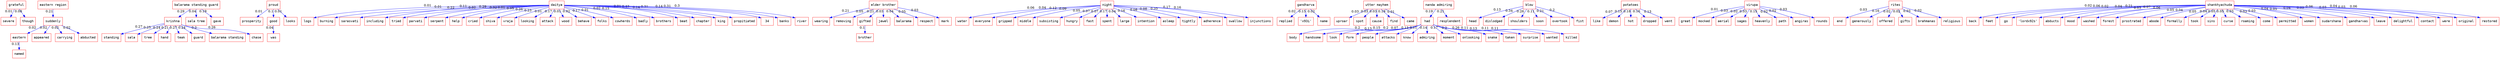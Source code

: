 strict digraph  {
	grateful	 [color=red,
		fontname=courier,
		shape=box];
	severe	 [color=red,
		fontname=courier,
		shape=box];
	grateful -> severe	 [color=blue,
		xlabel=0.01];
	though	 [color=red,
		fontname=courier,
		shape=box];
	grateful -> though	 [color=blue,
		xlabel=0.08];
	"eastern region"	 [color=red,
		fontname=courier,
		shape=box];
	suddenly	 [color=red,
		fontname=courier,
		shape=box];
	"eastern region" -> suddenly	 [color=blue,
		xlabel=0.21];
	eastern	 [color=red,
		fontname=courier,
		shape=box];
	suddenly -> eastern	 [color=blue,
		xlabel=0.02];
	appeared	 [color=red,
		fontname=courier,
		shape=box];
	suddenly -> appeared	 [color=blue,
		xlabel=0.02];
	carrying	 [color=red,
		fontname=courier,
		shape=box];
	suddenly -> carrying	 [color=blue,
		xlabel=0.02];
	abducted	 [color=red,
		fontname=courier,
		shape=box];
	suddenly -> abducted	 [color=blue,
		xlabel=0.02];
	named	 [color=red,
		fontname=courier,
		shape=box];
	eastern -> named	 [color=blue,
		xlabel=0.13];
	"balarama standing guard"	 [color=red,
		fontname=courier,
		shape=box];
	krishna	 [color=red,
		fontname=courier,
		shape=box];
	"balarama standing guard" -> krishna	 [color=blue,
		xlabel=0.29];
	"sala tree"	 [color=red,
		fontname=courier,
		shape=box];
	"balarama standing guard" -> "sala tree"	 [color=blue,
		xlabel=0.04];
	gave	 [color=red,
		fontname=courier,
		shape=box];
	"balarama standing guard" -> gave	 [color=blue,
		xlabel=0.19];
	standing	 [color=red,
		fontname=courier,
		shape=box];
	krishna -> standing	 [color=blue,
		xlabel=0.27];
	sala	 [color=red,
		fontname=courier,
		shape=box];
	krishna -> sala	 [color=blue,
		xlabel=0.25];
	tree	 [color=red,
		fontname=courier,
		shape=box];
	krishna -> tree	 [color=blue,
		xlabel=0.24];
	hand	 [color=red,
		fontname=courier,
		shape=box];
	krishna -> hand	 [color=blue,
		xlabel=0.21];
	teak	 [color=red,
		fontname=courier,
		shape=box];
	krishna -> teak	 [color=blue,
		xlabel=0.27];
	guard	 [color=red,
		fontname=courier,
		shape=box];
	krishna -> guard	 [color=blue,
		xlabel=0.24];
	"balarama standing"	 [color=red,
		fontname=courier,
		shape=box];
	krishna -> "balarama standing"	 [color=blue,
		xlabel=0.2];
	chase	 [color=red,
		fontname=courier,
		shape=box];
	krishna -> chase	 [color=blue,
		xlabel=0.26];
	proud	 [color=red,
		fontname=courier,
		shape=box];
	prosperity	 [color=red,
		fontname=courier,
		shape=box];
	proud -> prosperity	 [color=blue,
		xlabel=0.01];
	good	 [color=red,
		fontname=courier,
		shape=box];
	proud -> good	 [color=blue,
		xlabel=0.1];
	looks	 [color=red,
		fontname=courier,
		shape=box];
	proud -> looks	 [color=blue,
		xlabel=0.01];
	was	 [color=red,
		fontname=courier,
		shape=box];
	good -> was	 [color=blue,
		xlabel=0.04];
	daitya	 [color=red,
		fontname=courier,
		shape=box];
	logs	 [color=red,
		fontname=courier,
		shape=box];
	daitya -> logs	 [color=blue,
		xlabel=0.01];
	burning	 [color=red,
		fontname=courier,
		shape=box];
	daitya -> burning	 [color=blue,
		xlabel=0.01];
	sarasvati	 [color=red,
		fontname=courier,
		shape=box];
	daitya -> sarasvati	 [color=blue,
		xlabel=0.22];
	including	 [color=red,
		fontname=courier,
		shape=box];
	daitya -> including	 [color=blue,
		xlabel=0.11];
	tried	 [color=red,
		fontname=courier,
		shape=box];
	daitya -> tried	 [color=blue,
		xlabel=0.02];
	parvati	 [color=red,
		fontname=courier,
		shape=box];
	daitya -> parvati	 [color=blue,
		xlabel=0.29];
	serpent	 [color=red,
		fontname=courier,
		shape=box];
	daitya -> serpent	 [color=blue,
		xlabel=0.32];
	help	 [color=red,
		fontname=courier,
		shape=box];
	daitya -> help	 [color=blue,
		xlabel=0.01];
	cried	 [color=red,
		fontname=courier,
		shape=box];
	daitya -> cried	 [color=blue,
		xlabel=0.05];
	shiva	 [color=red,
		fontname=courier,
		shape=box];
	daitya -> shiva	 [color=blue,
		xlabel=0.26];
	vraja	 [color=red,
		fontname=courier,
		shape=box];
	daitya -> vraja	 [color=blue,
		xlabel=0.23];
	looking	 [color=red,
		fontname=courier,
		shape=box];
	daitya -> looking	 [color=blue,
		xlabel=0.01];
	attack	 [color=red,
		fontname=courier,
		shape=box];
	daitya -> attack	 [color=blue,
		xlabel=0.17];
	wood	 [color=red,
		fontname=courier,
		shape=box];
	daitya -> wood	 [color=blue,
		xlabel=0.01];
	behave	 [color=red,
		fontname=courier,
		shape=box];
	daitya -> behave	 [color=blue,
		xlabel=0.02];
	folks	 [color=red,
		fontname=courier,
		shape=box];
	daitya -> folks	 [color=blue,
		xlabel=0.17];
	cowherds	 [color=red,
		fontname=courier,
		shape=box];
	daitya -> cowherds	 [color=blue,
		xlabel=0.01];
	badly	 [color=red,
		fontname=courier,
		shape=box];
	daitya -> badly	 [color=blue,
		xlabel=0.02];
	brothers	 [color=red,
		fontname=courier,
		shape=box];
	daitya -> brothers	 [color=blue,
		xlabel=0.15];
	beat	 [color=red,
		fontname=courier,
		shape=box];
	daitya -> beat	 [color=blue,
		xlabel=0.01];
	chapter	 [color=red,
		fontname=courier,
		shape=box];
	daitya -> chapter	 [color=blue,
		xlabel=0.43];
	king	 [color=red,
		fontname=courier,
		shape=box];
	daitya -> king	 [color=blue,
		xlabel=0.14];
	propitiated	 [color=red,
		fontname=courier,
		shape=box];
	daitya -> propitiated	 [color=blue,
		xlabel=0.31];
	34	 [color=red,
		fontname=courier,
		shape=box];
	daitya -> 34	 [color=blue,
		xlabel=0.14];
	banks	 [color=red,
		fontname=courier,
		shape=box];
	daitya -> banks	 [color=blue,
		xlabel=0.31];
	river	 [color=red,
		fontname=courier,
		shape=box];
	daitya -> river	 [color=blue,
		xlabel=0.3];
	"elder brother"	 [color=red,
		fontname=courier,
		shape=box];
	wearing	 [color=red,
		fontname=courier,
		shape=box];
	"elder brother" -> wearing	 [color=blue,
		xlabel=0.21];
	removing	 [color=red,
		fontname=courier,
		shape=box];
	"elder brother" -> removing	 [color=blue,
		xlabel=0.05];
	gifted	 [color=red,
		fontname=courier,
		shape=box];
	"elder brother" -> gifted	 [color=blue,
		xlabel=0.21];
	jewel	 [color=red,
		fontname=courier,
		shape=box];
	"elder brother" -> jewel	 [color=blue,
		xlabel=0.03];
	balarama	 [color=red,
		fontname=courier,
		shape=box];
	"elder brother" -> balarama	 [color=blue,
		xlabel=0.04];
	respect	 [color=red,
		fontname=courier,
		shape=box];
	"elder brother" -> respect	 [color=blue,
		xlabel=0.05];
	mark	 [color=red,
		fontname=courier,
		shape=box];
	"elder brother" -> mark	 [color=blue,
		xlabel=0.03];
	brother	 [color=red,
		fontname=courier,
		shape=box];
	gifted -> brother	 [color=blue,
		xlabel=0.1];
	night	 [color=red,
		fontname=courier,
		shape=box];
	water	 [color=red,
		fontname=courier,
		shape=box];
	night -> water	 [color=blue,
		xlabel=0.06];
	everyone	 [color=red,
		fontname=courier,
		shape=box];
	night -> everyone	 [color=blue,
		xlabel=0.04];
	gripped	 [color=red,
		fontname=courier,
		shape=box];
	night -> gripped	 [color=blue,
		xlabel=0.12];
	middle	 [color=red,
		fontname=courier,
		shape=box];
	night -> middle	 [color=blue,
		xlabel=0.09];
	subsisting	 [color=red,
		fontname=courier,
		shape=box];
	night -> subsisting	 [color=blue,
		xlabel=0.05];
	hungry	 [color=red,
		fontname=courier,
		shape=box];
	night -> hungry	 [color=blue,
		xlabel=0.07];
	fast	 [color=red,
		fontname=courier,
		shape=box];
	night -> fast	 [color=blue,
		xlabel=0.07];
	spent	 [color=red,
		fontname=courier,
		shape=box];
	night -> spent	 [color=blue,
		xlabel=0.17];
	large	 [color=red,
		fontname=courier,
		shape=box];
	night -> large	 [color=blue,
		xlabel=0.04];
	intention	 [color=red,
		fontname=courier,
		shape=box];
	night -> intention	 [color=blue,
		xlabel=0.16];
	asleep	 [color=red,
		fontname=courier,
		shape=box];
	night -> asleep	 [color=blue,
		xlabel=0.08];
	tightly	 [color=red,
		fontname=courier,
		shape=box];
	night -> tightly	 [color=blue,
		xlabel=0.08];
	adherence	 [color=red,
		fontname=courier,
		shape=box];
	night -> adherence	 [color=blue,
		xlabel=0.35];
	swallow	 [color=red,
		fontname=courier,
		shape=box];
	night -> swallow	 [color=blue,
		xlabel=0.17];
	injunctions	 [color=red,
		fontname=courier,
		shape=box];
	night -> injunctions	 [color=blue,
		xlabel=0.16];
	gandharva	 [color=red,
		fontname=courier,
		shape=box];
	replied	 [color=red,
		fontname=courier,
		shape=box];
	gandharva -> replied	 [color=blue,
		xlabel=0.02];
	"'\x93i'"	 [color=red,
		fontname=courier,
		shape=box];
	gandharva -> "'\x93i'"	 [color=blue,
		xlabel=0.15];
	name	 [color=red,
		fontname=courier,
		shape=box];
	gandharva -> name	 [color=blue,
		xlabel=0.02];
	"utter mayhem"	 [color=red,
		fontname=courier,
		shape=box];
	uproar	 [color=red,
		fontname=courier,
		shape=box];
	"utter mayhem" -> uproar	 [color=blue,
		xlabel=0.03];
	spot	 [color=red,
		fontname=courier,
		shape=box];
	"utter mayhem" -> spot	 [color=blue,
		xlabel=0.03];
	cause	 [color=red,
		fontname=courier,
		shape=box];
	"utter mayhem" -> cause	 [color=blue,
		xlabel=0.03];
	find	 [color=red,
		fontname=courier,
		shape=box];
	"utter mayhem" -> find	 [color=blue,
		xlabel=0.19];
	came	 [color=red,
		fontname=courier,
		shape=box];
	"utter mayhem" -> came	 [color=blue,
		xlabel=0.01];
	"nanda admiring"	 [color=red,
		fontname=courier,
		shape=box];
	had	 [color=red,
		fontname=courier,
		shape=box];
	"nanda admiring" -> had	 [color=blue,
		xlabel=0.19];
	resplendent	 [color=red,
		fontname=courier,
		shape=box];
	"nanda admiring" -> resplendent	 [color=blue,
		xlabel=0.21];
	body	 [color=red,
		fontname=courier,
		shape=box];
	had -> body	 [color=blue,
		xlabel=0.2];
	handsome	 [color=red,
		fontname=courier,
		shape=box];
	had -> handsome	 [color=blue,
		xlabel=0.13];
	look	 [color=red,
		fontname=courier,
		shape=box];
	had -> look	 [color=blue,
		xlabel=0.15];
	form	 [color=red,
		fontname=courier,
		shape=box];
	had -> form	 [color=blue,
		xlabel=0.2];
	people	 [color=red,
		fontname=courier,
		shape=box];
	had -> people	 [color=blue,
		xlabel=0.07];
	attacks	 [color=red,
		fontname=courier,
		shape=box];
	had -> attacks	 [color=blue,
		xlabel=0.13];
	know	 [color=red,
		fontname=courier,
		shape=box];
	had -> know	 [color=blue,
		xlabel=0.11];
	admiring	 [color=red,
		fontname=courier,
		shape=box];
	had -> admiring	 [color=blue,
		xlabel=0.14];
	moment	 [color=red,
		fontname=courier,
		shape=box];
	had -> moment	 [color=blue,
		xlabel=0.17];
	onlooking	 [color=red,
		fontname=courier,
		shape=box];
	had -> onlooking	 [color=blue,
		xlabel=0.2];
	snake	 [color=red,
		fontname=courier,
		shape=box];
	had -> snake	 [color=blue,
		xlabel=0.26];
	taken	 [color=red,
		fontname=courier,
		shape=box];
	had -> taken	 [color=blue,
		xlabel=0.11];
	surprise	 [color=red,
		fontname=courier,
		shape=box];
	had -> surprise	 [color=blue,
		xlabel=0.13];
	wanted	 [color=red,
		fontname=courier,
		shape=box];
	had -> wanted	 [color=blue,
		xlabel=0.11];
	killed	 [color=red,
		fontname=courier,
		shape=box];
	had -> killed	 [color=blue,
		xlabel=0.11];
	blow	 [color=red,
		fontname=courier,
		shape=box];
	head	 [color=red,
		fontname=courier,
		shape=box];
	blow -> head	 [color=blue,
		xlabel=0.13];
	dislodged	 [color=red,
		fontname=courier,
		shape=box];
	blow -> dislodged	 [color=blue,
		xlabel=0.34];
	shoulders	 [color=red,
		fontname=courier,
		shape=box];
	blow -> shoulders	 [color=blue,
		xlabel=0.26];
	soon	 [color=red,
		fontname=courier,
		shape=box];
	blow -> soon	 [color=blue,
		xlabel=0.11];
	overtook	 [color=red,
		fontname=courier,
		shape=box];
	blow -> overtook	 [color=blue,
		xlabel=0.21];
	fist	 [color=red,
		fontname=courier,
		shape=box];
	blow -> fist	 [color=blue,
		xlabel=0.2];
	potatoes	 [color=red,
		fontname=courier,
		shape=box];
	like	 [color=red,
		fontname=courier,
		shape=box];
	potatoes -> like	 [color=blue,
		xlabel=0.07];
	demon	 [color=red,
		fontname=courier,
		shape=box];
	potatoes -> demon	 [color=blue,
		xlabel=0.15];
	hot	 [color=red,
		fontname=courier,
		shape=box];
	potatoes -> hot	 [color=blue,
		xlabel=0.18];
	dropped	 [color=red,
		fontname=courier,
		shape=box];
	potatoes -> dropped	 [color=blue,
		xlabel=0.16];
	went	 [color=red,
		fontname=courier,
		shape=box];
	potatoes -> went	 [color=blue,
		xlabel=0.13];
	virupa	 [color=red,
		fontname=courier,
		shape=box];
	great	 [color=red,
		fontname=courier,
		shape=box];
	virupa -> great	 [color=blue,
		xlabel=0.01];
	mocked	 [color=red,
		fontname=courier,
		shape=box];
	virupa -> mocked	 [color=blue,
		xlabel=0.03];
	aerial	 [color=red,
		fontname=courier,
		shape=box];
	virupa -> aerial	 [color=blue,
		xlabel=0.02];
	sages	 [color=red,
		fontname=courier,
		shape=box];
	virupa -> sages	 [color=blue,
		xlabel=0.03];
	heavenly	 [color=red,
		fontname=courier,
		shape=box];
	virupa -> heavenly	 [color=blue,
		xlabel=0.15];
	path	 [color=red,
		fontname=courier,
		shape=box];
	virupa -> path	 [color=blue,
		xlabel=0.02];
	angiras	 [color=red,
		fontname=courier,
		shape=box];
	virupa -> angiras	 [color=blue,
		xlabel=0.02];
	rounds	 [color=red,
		fontname=courier,
		shape=box];
	virupa -> rounds	 [color=blue,
		xlabel=0.03];
	rites	 [color=red,
		fontname=courier,
		shape=box];
	end	 [color=red,
		fontname=courier,
		shape=box];
	rites -> end	 [color=blue,
		xlabel=0.03];
	generously	 [color=red,
		fontname=courier,
		shape=box];
	rites -> generously	 [color=blue,
		xlabel=0.16];
	offered	 [color=red,
		fontname=courier,
		shape=box];
	rites -> offered	 [color=blue,
		xlabel=0.02];
	gifts	 [color=red,
		fontname=courier,
		shape=box];
	rites -> gifts	 [color=blue,
		xlabel=0.02];
	brahmanas	 [color=red,
		fontname=courier,
		shape=box];
	rites -> brahmanas	 [color=blue,
		xlabel=0.03];
	religious	 [color=red,
		fontname=courier,
		shape=box];
	rites -> religious	 [color=blue,
		xlabel=0.02];
	shankhyachuda	 [color=red,
		fontname=courier,
		shape=box];
	back	 [color=red,
		fontname=courier,
		shape=box];
	shankhyachuda -> back	 [color=blue,
		xlabel=0.02];
	feet	 [color=red,
		fontname=courier,
		shape=box];
	shankhyachuda -> feet	 [color=blue,
		xlabel=0.06];
	go	 [color=red,
		fontname=courier,
		shape=box];
	shankhyachuda -> go	 [color=blue,
		xlabel=0.02];
	"'lord\x92s'"	 [color=red,
		fontname=courier,
		shape=box];
	shankhyachuda -> "'lord\x92s'"	 [color=blue,
		xlabel=0.04];
	abducts	 [color=red,
		fontname=courier,
		shape=box];
	shankhyachuda -> abducts	 [color=blue,
		xlabel=0.21];
	mood	 [color=red,
		fontname=courier,
		shape=box];
	shankhyachuda -> mood	 [color=blue,
		xlabel=0.03];
	washed	 [color=red,
		fontname=courier,
		shape=box];
	shankhyachuda -> washed	 [color=blue,
		xlabel=0.07];
	forest	 [color=red,
		fontname=courier,
		shape=box];
	shankhyachuda -> forest	 [color=blue,
		xlabel=0.06];
	prostrated	 [color=red,
		fontname=courier,
		shape=box];
	shankhyachuda -> prostrated	 [color=blue,
		xlabel=0.05];
	abode	 [color=red,
		fontname=courier,
		shape=box];
	shankhyachuda -> abode	 [color=blue,
		xlabel=0.04];
	formally	 [color=red,
		fontname=courier,
		shape=box];
	shankhyachuda -> formally	 [color=blue,
		xlabel=0.05];
	took	 [color=red,
		fontname=courier,
		shape=box];
	shankhyachuda -> took	 [color=blue,
		xlabel=0.04];
	sins	 [color=red,
		fontname=courier,
		shape=box];
	shankhyachuda -> sins	 [color=blue,
		xlabel=0.05];
	curse	 [color=red,
		fontname=courier,
		shape=box];
	shankhyachuda -> curse	 [color=blue,
		xlabel=0.05];
	roaming	 [color=red,
		fontname=courier,
		shape=box];
	shankhyachuda -> roaming	 [color=blue,
		xlabel=0.03];
	come	 [color=red,
		fontname=courier,
		shape=box];
	shankhyachuda -> come	 [color=blue,
		xlabel=0.03];
	permitted	 [color=red,
		fontname=courier,
		shape=box];
	shankhyachuda -> permitted	 [color=blue,
		xlabel=0.03];
	women	 [color=red,
		fontname=courier,
		shape=box];
	shankhyachuda -> women	 [color=blue,
		xlabel=0.04];
	sudarshana	 [color=red,
		fontname=courier,
		shape=box];
	shankhyachuda -> sudarshana	 [color=blue,
		xlabel=0.05];
	gandharvas	 [color=red,
		fontname=courier,
		shape=box];
	shankhyachuda -> gandharvas	 [color=blue,
		xlabel=0.04];
	leave	 [color=red,
		fontname=courier,
		shape=box];
	shankhyachuda -> leave	 [color=blue,
		xlabel=0.03];
	delightful	 [color=red,
		fontname=courier,
		shape=box];
	shankhyachuda -> delightful	 [color=blue,
		xlabel=0.06];
	contact	 [color=red,
		fontname=courier,
		shape=box];
	shankhyachuda -> contact	 [color=blue,
		xlabel=0.03];
	were	 [color=red,
		fontname=courier,
		shape=box];
	shankhyachuda -> were	 [color=blue,
		xlabel=0.04];
	original	 [color=red,
		fontname=courier,
		shape=box];
	shankhyachuda -> original	 [color=blue,
		xlabel=0.03];
	restored	 [color=red,
		fontname=courier,
		shape=box];
	shankhyachuda -> restored	 [color=blue,
		xlabel=0.06];
}
